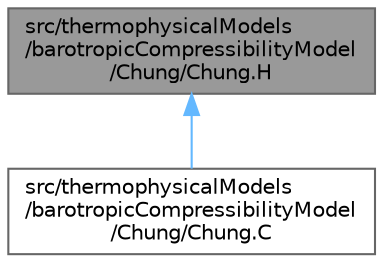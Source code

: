 digraph "src/thermophysicalModels/barotropicCompressibilityModel/Chung/Chung.H"
{
 // LATEX_PDF_SIZE
  bgcolor="transparent";
  edge [fontname=Helvetica,fontsize=10,labelfontname=Helvetica,labelfontsize=10];
  node [fontname=Helvetica,fontsize=10,shape=box,height=0.2,width=0.4];
  Node1 [id="Node000001",label="src/thermophysicalModels\l/barotropicCompressibilityModel\l/Chung/Chung.H",height=0.2,width=0.4,color="gray40", fillcolor="grey60", style="filled", fontcolor="black",tooltip=" "];
  Node1 -> Node2 [id="edge1_Node000001_Node000002",dir="back",color="steelblue1",style="solid",tooltip=" "];
  Node2 [id="Node000002",label="src/thermophysicalModels\l/barotropicCompressibilityModel\l/Chung/Chung.C",height=0.2,width=0.4,color="grey40", fillcolor="white", style="filled",URL="$Chung_8C.html",tooltip=" "];
}
